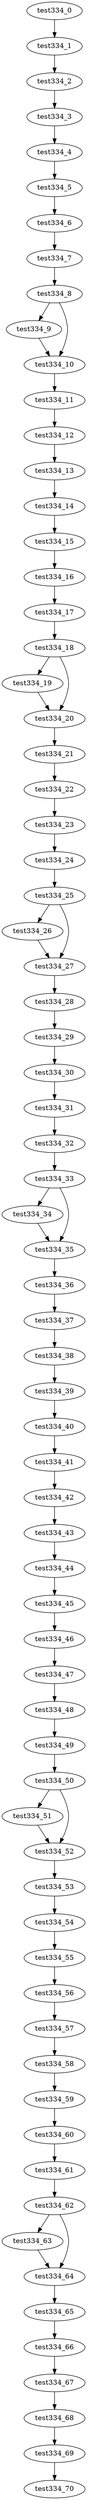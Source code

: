 digraph G {
test334_0->test334_1;
test334_1->test334_2;
test334_2->test334_3;
test334_3->test334_4;
test334_4->test334_5;
test334_5->test334_6;
test334_6->test334_7;
test334_7->test334_8;
test334_8->test334_9;
test334_8->test334_10;
test334_9->test334_10;
test334_10->test334_11;
test334_11->test334_12;
test334_12->test334_13;
test334_13->test334_14;
test334_14->test334_15;
test334_15->test334_16;
test334_16->test334_17;
test334_17->test334_18;
test334_18->test334_19;
test334_18->test334_20;
test334_19->test334_20;
test334_20->test334_21;
test334_21->test334_22;
test334_22->test334_23;
test334_23->test334_24;
test334_24->test334_25;
test334_25->test334_26;
test334_25->test334_27;
test334_26->test334_27;
test334_27->test334_28;
test334_28->test334_29;
test334_29->test334_30;
test334_30->test334_31;
test334_31->test334_32;
test334_32->test334_33;
test334_33->test334_34;
test334_33->test334_35;
test334_34->test334_35;
test334_35->test334_36;
test334_36->test334_37;
test334_37->test334_38;
test334_38->test334_39;
test334_39->test334_40;
test334_40->test334_41;
test334_41->test334_42;
test334_42->test334_43;
test334_43->test334_44;
test334_44->test334_45;
test334_45->test334_46;
test334_46->test334_47;
test334_47->test334_48;
test334_48->test334_49;
test334_49->test334_50;
test334_50->test334_51;
test334_50->test334_52;
test334_51->test334_52;
test334_52->test334_53;
test334_53->test334_54;
test334_54->test334_55;
test334_55->test334_56;
test334_56->test334_57;
test334_57->test334_58;
test334_58->test334_59;
test334_59->test334_60;
test334_60->test334_61;
test334_61->test334_62;
test334_62->test334_63;
test334_62->test334_64;
test334_63->test334_64;
test334_64->test334_65;
test334_65->test334_66;
test334_66->test334_67;
test334_67->test334_68;
test334_68->test334_69;
test334_69->test334_70;

}
